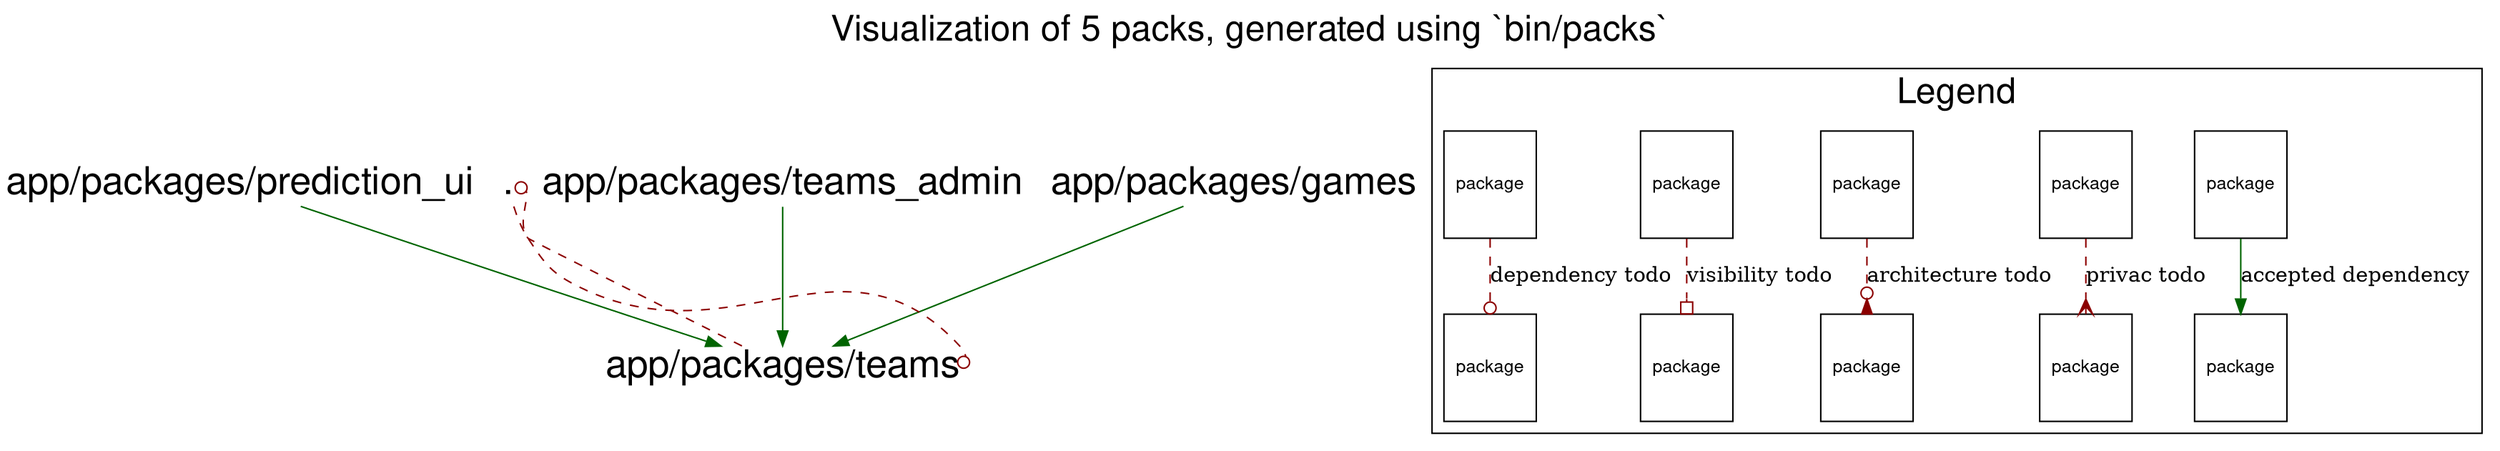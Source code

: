 digraph package_diagram {
  rankdir=TD

  graph [
    labelloc="t"
    fontname="Helvetica,Arial,sans-serif"
    dpi=100
    layout=dot
    label="Visualization of 5 packs, generated using `bin/packs`",
    fontsize=24
  ]
  node [
    fontname="Helvetica,Arial,sans-serif"
    fontsize=26.0
    fontcolor=black
    fillcolor=white
    color=black
    height=1.0
    style=filled
    shape=plain
  ]


          "app/packages/prediction_ui" -> "app/packages/teams" [
            color=darkgreen
          ]
          "app/packages/teams_admin" -> "app/packages/teams" [
            color=darkgreen
          ]
          "app/packages/games" -> "app/packages/teams" [
            color=darkgreen
          ]

            "app/packages/teams" -> "." [
              color=darkred
              style=dashed
              constraint=false
              # headlabel="dependency"
                arrowhead=odot
                headport=e
              
              penwidth=1
            ]
            "." -> "app/packages/teams" [
              color=darkred
              style=dashed
              constraint=false
              # headlabel="dependency"
                arrowhead=odot
                headport=e
              
              penwidth=1
            ]

  subgraph cluster_legend {
    label="Legend"

    A [ fontsize=12 shape=box label="package"]
    B [ fontsize=12 shape=box label="package"]
    C [ fontsize=12 shape=box label="package"]
    D [ fontsize=12 shape=box label="package"]
    E [ fontsize=12 shape=box label="package"]
    F [ fontsize=12 shape=box label="package"]
    G [ fontsize=12 shape=box label="package"]
    H [ fontsize=12 shape=box label="package"]
    I [ fontsize=12 shape=box label="package"]
    J [ fontsize=12 shape=box label="package"]

    A -> B [label="accepted dependency" color=darkgreen]
    C -> D [label="privac todo" color=darkred style=dashed arrowhead=crow]
    E -> F [label="architecture todo" color=darkred style=dashed arrowhead=invodot]
    G -> H [label="visibility todo" color=darkred style=dashed arrowhead=obox]
    I -> J [label="dependency todo" color=darkred style=dashed arrowhead=odot]
  }
}
